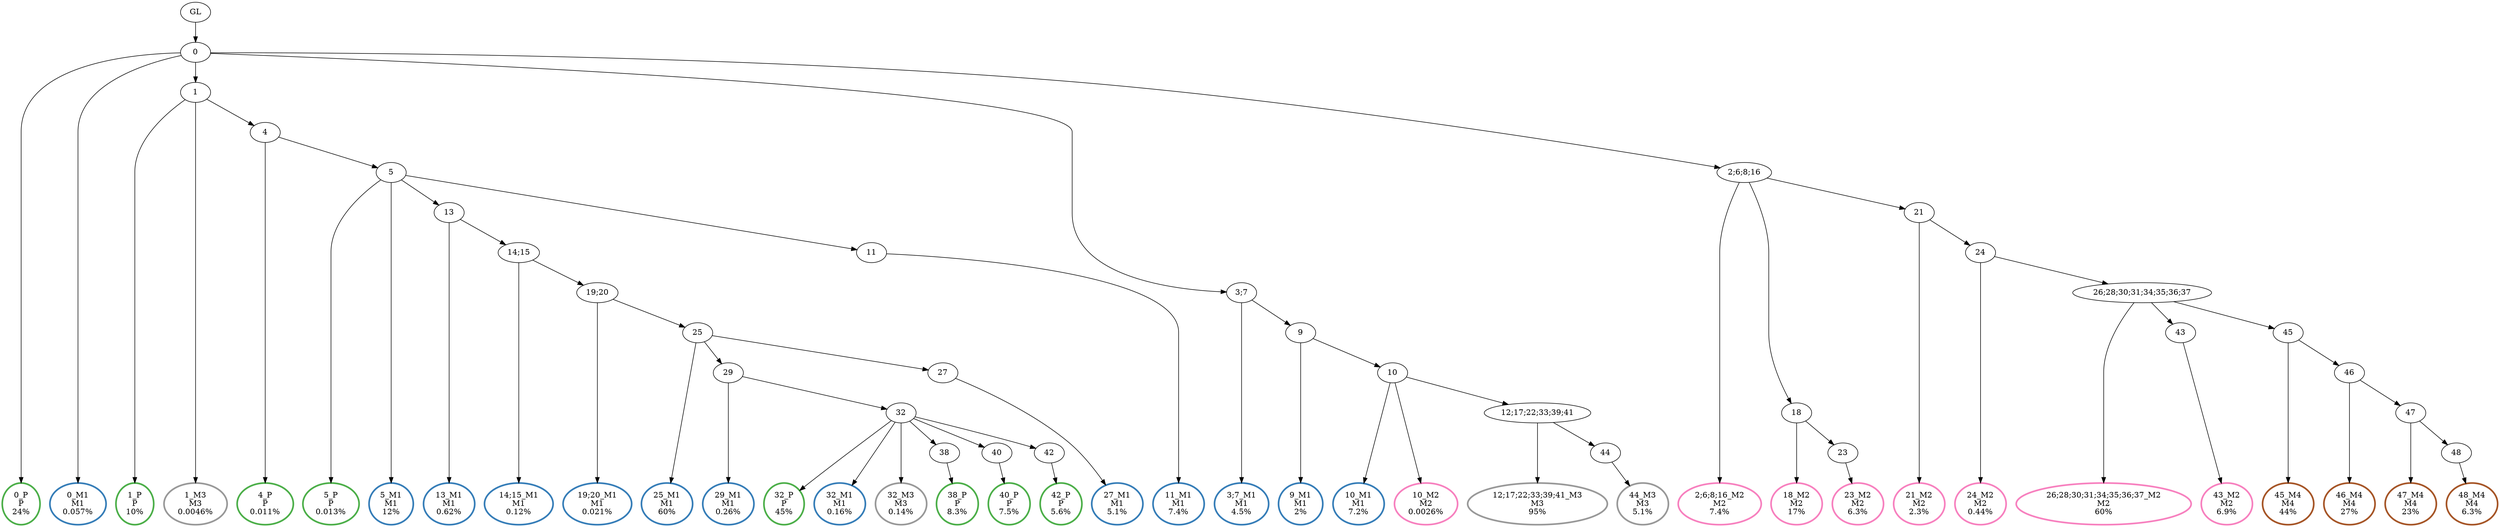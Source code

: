 digraph T {
	{
		rank=same
		66 [penwidth=3,colorscheme=set19,color=3,label="0_P\nP\n24%"]
		64 [penwidth=3,colorscheme=set19,color=3,label="1_P\nP\n10%"]
		62 [penwidth=3,colorscheme=set19,color=3,label="4_P\nP\n0.011%"]
		60 [penwidth=3,colorscheme=set19,color=3,label="5_P\nP\n0.013%"]
		53 [penwidth=3,colorscheme=set19,color=3,label="32_P\nP\n45%"]
		51 [penwidth=3,colorscheme=set19,color=3,label="38_P\nP\n8.3%"]
		49 [penwidth=3,colorscheme=set19,color=3,label="40_P\nP\n7.5%"]
		47 [penwidth=3,colorscheme=set19,color=3,label="42_P\nP\n5.6%"]
		46 [penwidth=3,colorscheme=set19,color=2,label="0_M1\nM1\n0.057%"]
		45 [penwidth=3,colorscheme=set19,color=2,label="5_M1\nM1\n12%"]
		43 [penwidth=3,colorscheme=set19,color=2,label="11_M1\nM1\n7.4%"]
		42 [penwidth=3,colorscheme=set19,color=2,label="13_M1\nM1\n0.62%"]
		41 [penwidth=3,colorscheme=set19,color=2,label="14;15_M1\nM1\n0.12%"]
		40 [penwidth=3,colorscheme=set19,color=2,label="19;20_M1\nM1\n0.021%"]
		39 [penwidth=3,colorscheme=set19,color=2,label="25_M1\nM1\n60%"]
		37 [penwidth=3,colorscheme=set19,color=2,label="27_M1\nM1\n5.1%"]
		36 [penwidth=3,colorscheme=set19,color=2,label="29_M1\nM1\n0.26%"]
		35 [penwidth=3,colorscheme=set19,color=2,label="32_M1\nM1\n0.16%"]
		33 [penwidth=3,colorscheme=set19,color=2,label="3;7_M1\nM1\n4.5%"]
		31 [penwidth=3,colorscheme=set19,color=2,label="9_M1\nM1\n2%"]
		29 [penwidth=3,colorscheme=set19,color=2,label="10_M1\nM1\n7.2%"]
		27 [penwidth=3,colorscheme=set19,color=8,label="2;6;8;16_M2\nM2\n7.4%"]
		25 [penwidth=3,colorscheme=set19,color=8,label="18_M2\nM2\n17%"]
		23 [penwidth=3,colorscheme=set19,color=8,label="23_M2\nM2\n6.3%"]
		21 [penwidth=3,colorscheme=set19,color=8,label="21_M2\nM2\n2.3%"]
		19 [penwidth=3,colorscheme=set19,color=8,label="24_M2\nM2\n0.44%"]
		17 [penwidth=3,colorscheme=set19,color=8,label="26;28;30;31;34;35;36;37_M2\nM2\n60%"]
		15 [penwidth=3,colorscheme=set19,color=8,label="43_M2\nM2\n6.9%"]
		14 [penwidth=3,colorscheme=set19,color=8,label="10_M2\nM2\n0.0026%"]
		13 [penwidth=3,colorscheme=set19,color=9,label="1_M3\nM3\n0.0046%"]
		12 [penwidth=3,colorscheme=set19,color=9,label="32_M3\nM3\n0.14%"]
		10 [penwidth=3,colorscheme=set19,color=9,label="12;17;22;33;39;41_M3\nM3\n95%"]
		8 [penwidth=3,colorscheme=set19,color=9,label="44_M3\nM3\n5.1%"]
		6 [penwidth=3,colorscheme=set19,color=7,label="45_M4\nM4\n44%"]
		4 [penwidth=3,colorscheme=set19,color=7,label="46_M4\nM4\n27%"]
		2 [penwidth=3,colorscheme=set19,color=7,label="47_M4\nM4\n23%"]
		0 [penwidth=3,colorscheme=set19,color=7,label="48_M4\nM4\n6.3%"]
	}
	68 [label="GL"]
	67 [label="0"]
	65 [label="1"]
	63 [label="4"]
	61 [label="5"]
	59 [label="13"]
	58 [label="14;15"]
	57 [label="19;20"]
	56 [label="25"]
	55 [label="29"]
	54 [label="32"]
	52 [label="38"]
	50 [label="40"]
	48 [label="42"]
	44 [label="11"]
	38 [label="27"]
	34 [label="3;7"]
	32 [label="9"]
	30 [label="10"]
	28 [label="2;6;8;16"]
	26 [label="18"]
	24 [label="23"]
	22 [label="21"]
	20 [label="24"]
	18 [label="26;28;30;31;34;35;36;37"]
	16 [label="43"]
	11 [label="12;17;22;33;39;41"]
	9 [label="44"]
	7 [label="45"]
	5 [label="46"]
	3 [label="47"]
	1 [label="48"]
	68 -> 67
	67 -> 66
	67 -> 65
	67 -> 46
	67 -> 34
	67 -> 28
	65 -> 64
	65 -> 63
	65 -> 13
	63 -> 62
	63 -> 61
	61 -> 60
	61 -> 59
	61 -> 45
	61 -> 44
	59 -> 58
	59 -> 42
	58 -> 57
	58 -> 41
	57 -> 56
	57 -> 40
	56 -> 55
	56 -> 39
	56 -> 38
	55 -> 54
	55 -> 36
	54 -> 53
	54 -> 52
	54 -> 50
	54 -> 48
	54 -> 35
	54 -> 12
	52 -> 51
	50 -> 49
	48 -> 47
	44 -> 43
	38 -> 37
	34 -> 33
	34 -> 32
	32 -> 31
	32 -> 30
	30 -> 29
	30 -> 14
	30 -> 11
	28 -> 27
	28 -> 26
	28 -> 22
	26 -> 25
	26 -> 24
	24 -> 23
	22 -> 21
	22 -> 20
	20 -> 19
	20 -> 18
	18 -> 17
	18 -> 16
	18 -> 7
	16 -> 15
	11 -> 10
	11 -> 9
	9 -> 8
	7 -> 6
	7 -> 5
	5 -> 4
	5 -> 3
	3 -> 2
	3 -> 1
	1 -> 0
}
